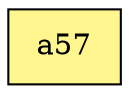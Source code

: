 digraph G {
rankdir=BT;ranksep="2.0";
"a57" [shape=record,fillcolor=khaki1,style=filled,label="{a57}"];
}
